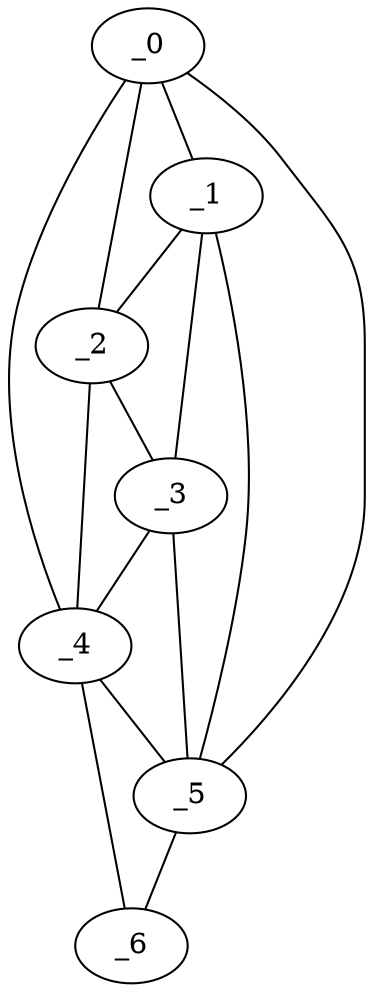 graph "obj21__185.gxl" {
	_0	 [x=8,
		y=58];
	_1	 [x=60,
		y=56];
	_0 -- _1	 [valence=1];
	_2	 [x=62,
		y=65];
	_0 -- _2	 [valence=2];
	_4	 [x=66,
		y=72];
	_0 -- _4	 [valence=1];
	_5	 [x=108,
		y=52];
	_0 -- _5	 [valence=1];
	_1 -- _2	 [valence=1];
	_3	 [x=64,
		y=56];
	_1 -- _3	 [valence=2];
	_1 -- _5	 [valence=2];
	_2 -- _3	 [valence=2];
	_2 -- _4	 [valence=1];
	_3 -- _4	 [valence=1];
	_3 -- _5	 [valence=1];
	_4 -- _5	 [valence=2];
	_6	 [x=126,
		y=63];
	_4 -- _6	 [valence=1];
	_5 -- _6	 [valence=1];
}
